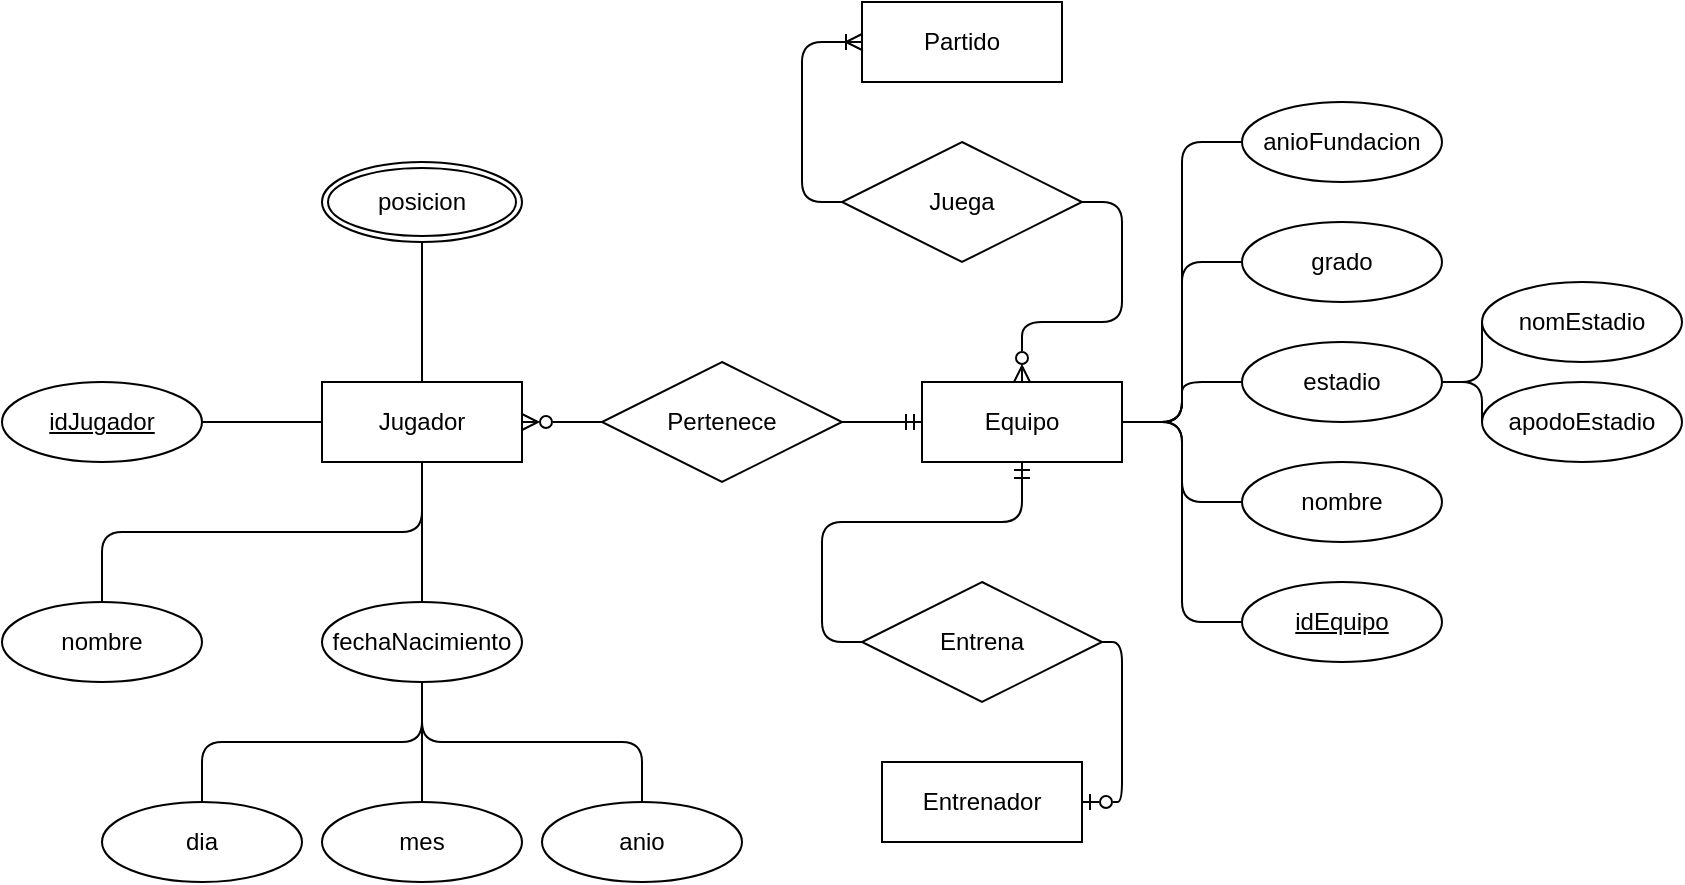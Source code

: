<mxfile version="24.4.13" type="github">
  <diagram name="Page-1" id="UYtyUtdFpJuhH1bbEbp8">
    <mxGraphModel dx="1434" dy="789" grid="1" gridSize="10" guides="1" tooltips="1" connect="1" arrows="1" fold="1" page="1" pageScale="1" pageWidth="850" pageHeight="1100" math="0" shadow="0">
      <root>
        <mxCell id="0" />
        <mxCell id="1" parent="0" />
        <mxCell id="fBPJly0HdnSGG2ilqovL-1" value="Partido" style="whiteSpace=wrap;html=1;align=center;" vertex="1" parent="1">
          <mxGeometry x="430" y="170" width="100" height="40" as="geometry" />
        </mxCell>
        <mxCell id="fBPJly0HdnSGG2ilqovL-6" style="edgeStyle=orthogonalEdgeStyle;rounded=1;orthogonalLoop=1;jettySize=auto;html=1;exitX=1;exitY=0.5;exitDx=0;exitDy=0;entryX=0;entryY=0.5;entryDx=0;entryDy=0;endArrow=none;endFill=0;curved=0;startArrow=ERzeroToMany;startFill=0;" edge="1" parent="1" source="fBPJly0HdnSGG2ilqovL-2" target="fBPJly0HdnSGG2ilqovL-5">
          <mxGeometry relative="1" as="geometry" />
        </mxCell>
        <mxCell id="fBPJly0HdnSGG2ilqovL-25" style="edgeStyle=orthogonalEdgeStyle;rounded=1;orthogonalLoop=1;jettySize=auto;html=1;exitX=0.5;exitY=1;exitDx=0;exitDy=0;entryX=0.5;entryY=0;entryDx=0;entryDy=0;endArrow=none;endFill=0;curved=0;" edge="1" parent="1" source="fBPJly0HdnSGG2ilqovL-2" target="fBPJly0HdnSGG2ilqovL-18">
          <mxGeometry relative="1" as="geometry" />
        </mxCell>
        <mxCell id="fBPJly0HdnSGG2ilqovL-26" style="edgeStyle=orthogonalEdgeStyle;rounded=1;orthogonalLoop=1;jettySize=auto;html=1;exitX=0.5;exitY=1;exitDx=0;exitDy=0;curved=0;endArrow=none;endFill=0;" edge="1" parent="1" source="fBPJly0HdnSGG2ilqovL-2" target="fBPJly0HdnSGG2ilqovL-16">
          <mxGeometry relative="1" as="geometry" />
        </mxCell>
        <mxCell id="fBPJly0HdnSGG2ilqovL-27" style="edgeStyle=orthogonalEdgeStyle;rounded=1;orthogonalLoop=1;jettySize=auto;html=1;exitX=0;exitY=0.5;exitDx=0;exitDy=0;entryX=1;entryY=0.5;entryDx=0;entryDy=0;endArrow=none;endFill=0;curved=0;" edge="1" parent="1" source="fBPJly0HdnSGG2ilqovL-2" target="fBPJly0HdnSGG2ilqovL-17">
          <mxGeometry relative="1" as="geometry" />
        </mxCell>
        <mxCell id="fBPJly0HdnSGG2ilqovL-29" style="edgeStyle=orthogonalEdgeStyle;rounded=1;orthogonalLoop=1;jettySize=auto;html=1;exitX=0.5;exitY=0;exitDx=0;exitDy=0;entryX=0.5;entryY=1;entryDx=0;entryDy=0;curved=0;endArrow=none;endFill=0;" edge="1" parent="1" source="fBPJly0HdnSGG2ilqovL-2" target="fBPJly0HdnSGG2ilqovL-28">
          <mxGeometry relative="1" as="geometry" />
        </mxCell>
        <mxCell id="fBPJly0HdnSGG2ilqovL-2" value="Jugador" style="whiteSpace=wrap;html=1;align=center;" vertex="1" parent="1">
          <mxGeometry x="160" y="360" width="100" height="40" as="geometry" />
        </mxCell>
        <mxCell id="fBPJly0HdnSGG2ilqovL-37" style="edgeStyle=orthogonalEdgeStyle;rounded=1;orthogonalLoop=1;jettySize=auto;html=1;exitX=1;exitY=0.5;exitDx=0;exitDy=0;entryX=0;entryY=0.5;entryDx=0;entryDy=0;curved=0;endArrow=none;endFill=0;" edge="1" parent="1" source="fBPJly0HdnSGG2ilqovL-3" target="fBPJly0HdnSGG2ilqovL-36">
          <mxGeometry relative="1" as="geometry" />
        </mxCell>
        <mxCell id="fBPJly0HdnSGG2ilqovL-38" style="edgeStyle=orthogonalEdgeStyle;rounded=1;orthogonalLoop=1;jettySize=auto;html=1;exitX=1;exitY=0.5;exitDx=0;exitDy=0;entryX=0;entryY=0.5;entryDx=0;entryDy=0;curved=0;endArrow=none;endFill=0;" edge="1" parent="1" source="fBPJly0HdnSGG2ilqovL-3" target="fBPJly0HdnSGG2ilqovL-30">
          <mxGeometry relative="1" as="geometry" />
        </mxCell>
        <mxCell id="fBPJly0HdnSGG2ilqovL-39" style="edgeStyle=orthogonalEdgeStyle;rounded=1;orthogonalLoop=1;jettySize=auto;html=1;exitX=1;exitY=0.5;exitDx=0;exitDy=0;entryX=0;entryY=0.5;entryDx=0;entryDy=0;curved=0;endArrow=none;endFill=0;" edge="1" parent="1" source="fBPJly0HdnSGG2ilqovL-3" target="fBPJly0HdnSGG2ilqovL-32">
          <mxGeometry relative="1" as="geometry" />
        </mxCell>
        <mxCell id="fBPJly0HdnSGG2ilqovL-40" style="edgeStyle=orthogonalEdgeStyle;rounded=1;orthogonalLoop=1;jettySize=auto;html=1;exitX=1;exitY=0.5;exitDx=0;exitDy=0;entryX=0;entryY=0.5;entryDx=0;entryDy=0;curved=0;endArrow=none;endFill=0;" edge="1" parent="1" source="fBPJly0HdnSGG2ilqovL-3" target="fBPJly0HdnSGG2ilqovL-34">
          <mxGeometry relative="1" as="geometry" />
        </mxCell>
        <mxCell id="fBPJly0HdnSGG2ilqovL-41" style="edgeStyle=orthogonalEdgeStyle;rounded=1;orthogonalLoop=1;jettySize=auto;html=1;exitX=1;exitY=0.5;exitDx=0;exitDy=0;entryX=0;entryY=0.5;entryDx=0;entryDy=0;curved=0;endArrow=none;endFill=0;" edge="1" parent="1" source="fBPJly0HdnSGG2ilqovL-3" target="fBPJly0HdnSGG2ilqovL-35">
          <mxGeometry relative="1" as="geometry" />
        </mxCell>
        <mxCell id="fBPJly0HdnSGG2ilqovL-3" value="Equipo" style="whiteSpace=wrap;html=1;align=center;" vertex="1" parent="1">
          <mxGeometry x="460" y="360" width="100" height="40" as="geometry" />
        </mxCell>
        <mxCell id="fBPJly0HdnSGG2ilqovL-14" style="edgeStyle=orthogonalEdgeStyle;rounded=1;orthogonalLoop=1;jettySize=auto;html=1;exitX=1;exitY=0.5;exitDx=0;exitDy=0;entryX=1;entryY=0.5;entryDx=0;entryDy=0;endArrow=none;endFill=0;curved=0;startArrow=ERzeroToOne;startFill=0;" edge="1" parent="1" source="fBPJly0HdnSGG2ilqovL-4" target="fBPJly0HdnSGG2ilqovL-12">
          <mxGeometry relative="1" as="geometry" />
        </mxCell>
        <mxCell id="fBPJly0HdnSGG2ilqovL-4" value="Entrenador" style="whiteSpace=wrap;html=1;align=center;" vertex="1" parent="1">
          <mxGeometry x="440" y="550" width="100" height="40" as="geometry" />
        </mxCell>
        <mxCell id="fBPJly0HdnSGG2ilqovL-7" style="edgeStyle=orthogonalEdgeStyle;rounded=1;orthogonalLoop=1;jettySize=auto;html=1;exitX=1;exitY=0.5;exitDx=0;exitDy=0;entryX=0;entryY=0.5;entryDx=0;entryDy=0;curved=0;endArrow=ERmandOne;endFill=0;" edge="1" parent="1" source="fBPJly0HdnSGG2ilqovL-5" target="fBPJly0HdnSGG2ilqovL-3">
          <mxGeometry relative="1" as="geometry" />
        </mxCell>
        <mxCell id="fBPJly0HdnSGG2ilqovL-5" value="Pertenece" style="shape=rhombus;perimeter=rhombusPerimeter;whiteSpace=wrap;html=1;align=center;" vertex="1" parent="1">
          <mxGeometry x="300" y="350" width="120" height="60" as="geometry" />
        </mxCell>
        <mxCell id="fBPJly0HdnSGG2ilqovL-10" style="edgeStyle=orthogonalEdgeStyle;rounded=1;orthogonalLoop=1;jettySize=auto;html=1;exitX=1;exitY=0.5;exitDx=0;exitDy=0;entryX=0.5;entryY=0;entryDx=0;entryDy=0;curved=0;endArrow=ERzeroToMany;endFill=0;startArrow=none;startFill=0;" edge="1" parent="1" source="fBPJly0HdnSGG2ilqovL-9" target="fBPJly0HdnSGG2ilqovL-3">
          <mxGeometry relative="1" as="geometry" />
        </mxCell>
        <mxCell id="fBPJly0HdnSGG2ilqovL-11" style="edgeStyle=orthogonalEdgeStyle;rounded=1;orthogonalLoop=1;jettySize=auto;html=1;exitX=0;exitY=0.5;exitDx=0;exitDy=0;entryX=0;entryY=0.5;entryDx=0;entryDy=0;curved=0;endArrow=ERoneToMany;endFill=0;" edge="1" parent="1" source="fBPJly0HdnSGG2ilqovL-9" target="fBPJly0HdnSGG2ilqovL-1">
          <mxGeometry relative="1" as="geometry" />
        </mxCell>
        <mxCell id="fBPJly0HdnSGG2ilqovL-9" value="Juega" style="shape=rhombus;perimeter=rhombusPerimeter;whiteSpace=wrap;html=1;align=center;" vertex="1" parent="1">
          <mxGeometry x="420" y="240" width="120" height="60" as="geometry" />
        </mxCell>
        <mxCell id="fBPJly0HdnSGG2ilqovL-15" style="edgeStyle=orthogonalEdgeStyle;rounded=1;orthogonalLoop=1;jettySize=auto;html=1;exitX=0;exitY=0.5;exitDx=0;exitDy=0;entryX=0.5;entryY=1;entryDx=0;entryDy=0;curved=0;endArrow=ERmandOne;endFill=0;" edge="1" parent="1" source="fBPJly0HdnSGG2ilqovL-12" target="fBPJly0HdnSGG2ilqovL-3">
          <mxGeometry relative="1" as="geometry" />
        </mxCell>
        <mxCell id="fBPJly0HdnSGG2ilqovL-12" value="Entrena" style="shape=rhombus;perimeter=rhombusPerimeter;whiteSpace=wrap;html=1;align=center;" vertex="1" parent="1">
          <mxGeometry x="430" y="460" width="120" height="60" as="geometry" />
        </mxCell>
        <mxCell id="fBPJly0HdnSGG2ilqovL-22" style="edgeStyle=orthogonalEdgeStyle;rounded=1;orthogonalLoop=1;jettySize=auto;html=1;exitX=0.5;exitY=1;exitDx=0;exitDy=0;entryX=0.5;entryY=0;entryDx=0;entryDy=0;curved=0;endArrow=none;endFill=0;" edge="1" parent="1" source="fBPJly0HdnSGG2ilqovL-16" target="fBPJly0HdnSGG2ilqovL-21">
          <mxGeometry relative="1" as="geometry" />
        </mxCell>
        <mxCell id="fBPJly0HdnSGG2ilqovL-23" style="edgeStyle=orthogonalEdgeStyle;rounded=1;orthogonalLoop=1;jettySize=auto;html=1;exitX=0.5;exitY=1;exitDx=0;exitDy=0;entryX=0.5;entryY=0;entryDx=0;entryDy=0;curved=0;endArrow=none;endFill=0;" edge="1" parent="1" source="fBPJly0HdnSGG2ilqovL-16" target="fBPJly0HdnSGG2ilqovL-20">
          <mxGeometry relative="1" as="geometry" />
        </mxCell>
        <mxCell id="fBPJly0HdnSGG2ilqovL-24" style="edgeStyle=orthogonalEdgeStyle;rounded=1;orthogonalLoop=1;jettySize=auto;html=1;exitX=0.5;exitY=1;exitDx=0;exitDy=0;entryX=0.5;entryY=0;entryDx=0;entryDy=0;curved=0;endArrow=none;endFill=0;" edge="1" parent="1" source="fBPJly0HdnSGG2ilqovL-16" target="fBPJly0HdnSGG2ilqovL-19">
          <mxGeometry relative="1" as="geometry" />
        </mxCell>
        <mxCell id="fBPJly0HdnSGG2ilqovL-16" value="fechaNacimiento" style="ellipse;whiteSpace=wrap;html=1;align=center;" vertex="1" parent="1">
          <mxGeometry x="160" y="470" width="100" height="40" as="geometry" />
        </mxCell>
        <mxCell id="fBPJly0HdnSGG2ilqovL-17" value="idJugador" style="ellipse;whiteSpace=wrap;html=1;align=center;fontStyle=4;" vertex="1" parent="1">
          <mxGeometry y="360" width="100" height="40" as="geometry" />
        </mxCell>
        <mxCell id="fBPJly0HdnSGG2ilqovL-18" value="nombre" style="ellipse;whiteSpace=wrap;html=1;align=center;" vertex="1" parent="1">
          <mxGeometry y="470" width="100" height="40" as="geometry" />
        </mxCell>
        <mxCell id="fBPJly0HdnSGG2ilqovL-19" value="anio" style="ellipse;whiteSpace=wrap;html=1;align=center;" vertex="1" parent="1">
          <mxGeometry x="270" y="570" width="100" height="40" as="geometry" />
        </mxCell>
        <mxCell id="fBPJly0HdnSGG2ilqovL-20" value="mes" style="ellipse;whiteSpace=wrap;html=1;align=center;" vertex="1" parent="1">
          <mxGeometry x="160" y="570" width="100" height="40" as="geometry" />
        </mxCell>
        <mxCell id="fBPJly0HdnSGG2ilqovL-21" value="dia" style="ellipse;whiteSpace=wrap;html=1;align=center;" vertex="1" parent="1">
          <mxGeometry x="50" y="570" width="100" height="40" as="geometry" />
        </mxCell>
        <mxCell id="fBPJly0HdnSGG2ilqovL-28" value="posicion" style="ellipse;shape=doubleEllipse;margin=3;whiteSpace=wrap;html=1;align=center;" vertex="1" parent="1">
          <mxGeometry x="160" y="250" width="100" height="40" as="geometry" />
        </mxCell>
        <mxCell id="fBPJly0HdnSGG2ilqovL-30" value="grado" style="ellipse;whiteSpace=wrap;html=1;align=center;" vertex="1" parent="1">
          <mxGeometry x="620" y="280" width="100" height="40" as="geometry" />
        </mxCell>
        <mxCell id="fBPJly0HdnSGG2ilqovL-31" value="apodoEstadio" style="ellipse;whiteSpace=wrap;html=1;align=center;" vertex="1" parent="1">
          <mxGeometry x="740" y="360" width="100" height="40" as="geometry" />
        </mxCell>
        <mxCell id="fBPJly0HdnSGG2ilqovL-42" style="edgeStyle=orthogonalEdgeStyle;rounded=1;orthogonalLoop=1;jettySize=auto;html=1;exitX=1;exitY=0.5;exitDx=0;exitDy=0;entryX=0;entryY=0.5;entryDx=0;entryDy=0;curved=0;endArrow=none;endFill=0;" edge="1" parent="1" source="fBPJly0HdnSGG2ilqovL-32" target="fBPJly0HdnSGG2ilqovL-33">
          <mxGeometry relative="1" as="geometry" />
        </mxCell>
        <mxCell id="fBPJly0HdnSGG2ilqovL-43" style="edgeStyle=orthogonalEdgeStyle;rounded=1;orthogonalLoop=1;jettySize=auto;html=1;exitX=1;exitY=0.5;exitDx=0;exitDy=0;entryX=0;entryY=0.5;entryDx=0;entryDy=0;curved=0;endArrow=none;endFill=0;" edge="1" parent="1" source="fBPJly0HdnSGG2ilqovL-32" target="fBPJly0HdnSGG2ilqovL-31">
          <mxGeometry relative="1" as="geometry" />
        </mxCell>
        <mxCell id="fBPJly0HdnSGG2ilqovL-32" value="estadio" style="ellipse;whiteSpace=wrap;html=1;align=center;" vertex="1" parent="1">
          <mxGeometry x="620" y="340" width="100" height="40" as="geometry" />
        </mxCell>
        <mxCell id="fBPJly0HdnSGG2ilqovL-33" value="nomEstadio" style="ellipse;whiteSpace=wrap;html=1;align=center;" vertex="1" parent="1">
          <mxGeometry x="740" y="310" width="100" height="40" as="geometry" />
        </mxCell>
        <mxCell id="fBPJly0HdnSGG2ilqovL-34" value="nombre" style="ellipse;whiteSpace=wrap;html=1;align=center;" vertex="1" parent="1">
          <mxGeometry x="620" y="400" width="100" height="40" as="geometry" />
        </mxCell>
        <mxCell id="fBPJly0HdnSGG2ilqovL-35" value="idEquipo" style="ellipse;whiteSpace=wrap;html=1;align=center;fontStyle=4;" vertex="1" parent="1">
          <mxGeometry x="620" y="460" width="100" height="40" as="geometry" />
        </mxCell>
        <mxCell id="fBPJly0HdnSGG2ilqovL-36" value="anioFundacion" style="ellipse;whiteSpace=wrap;html=1;align=center;" vertex="1" parent="1">
          <mxGeometry x="620" y="220" width="100" height="40" as="geometry" />
        </mxCell>
      </root>
    </mxGraphModel>
  </diagram>
</mxfile>
